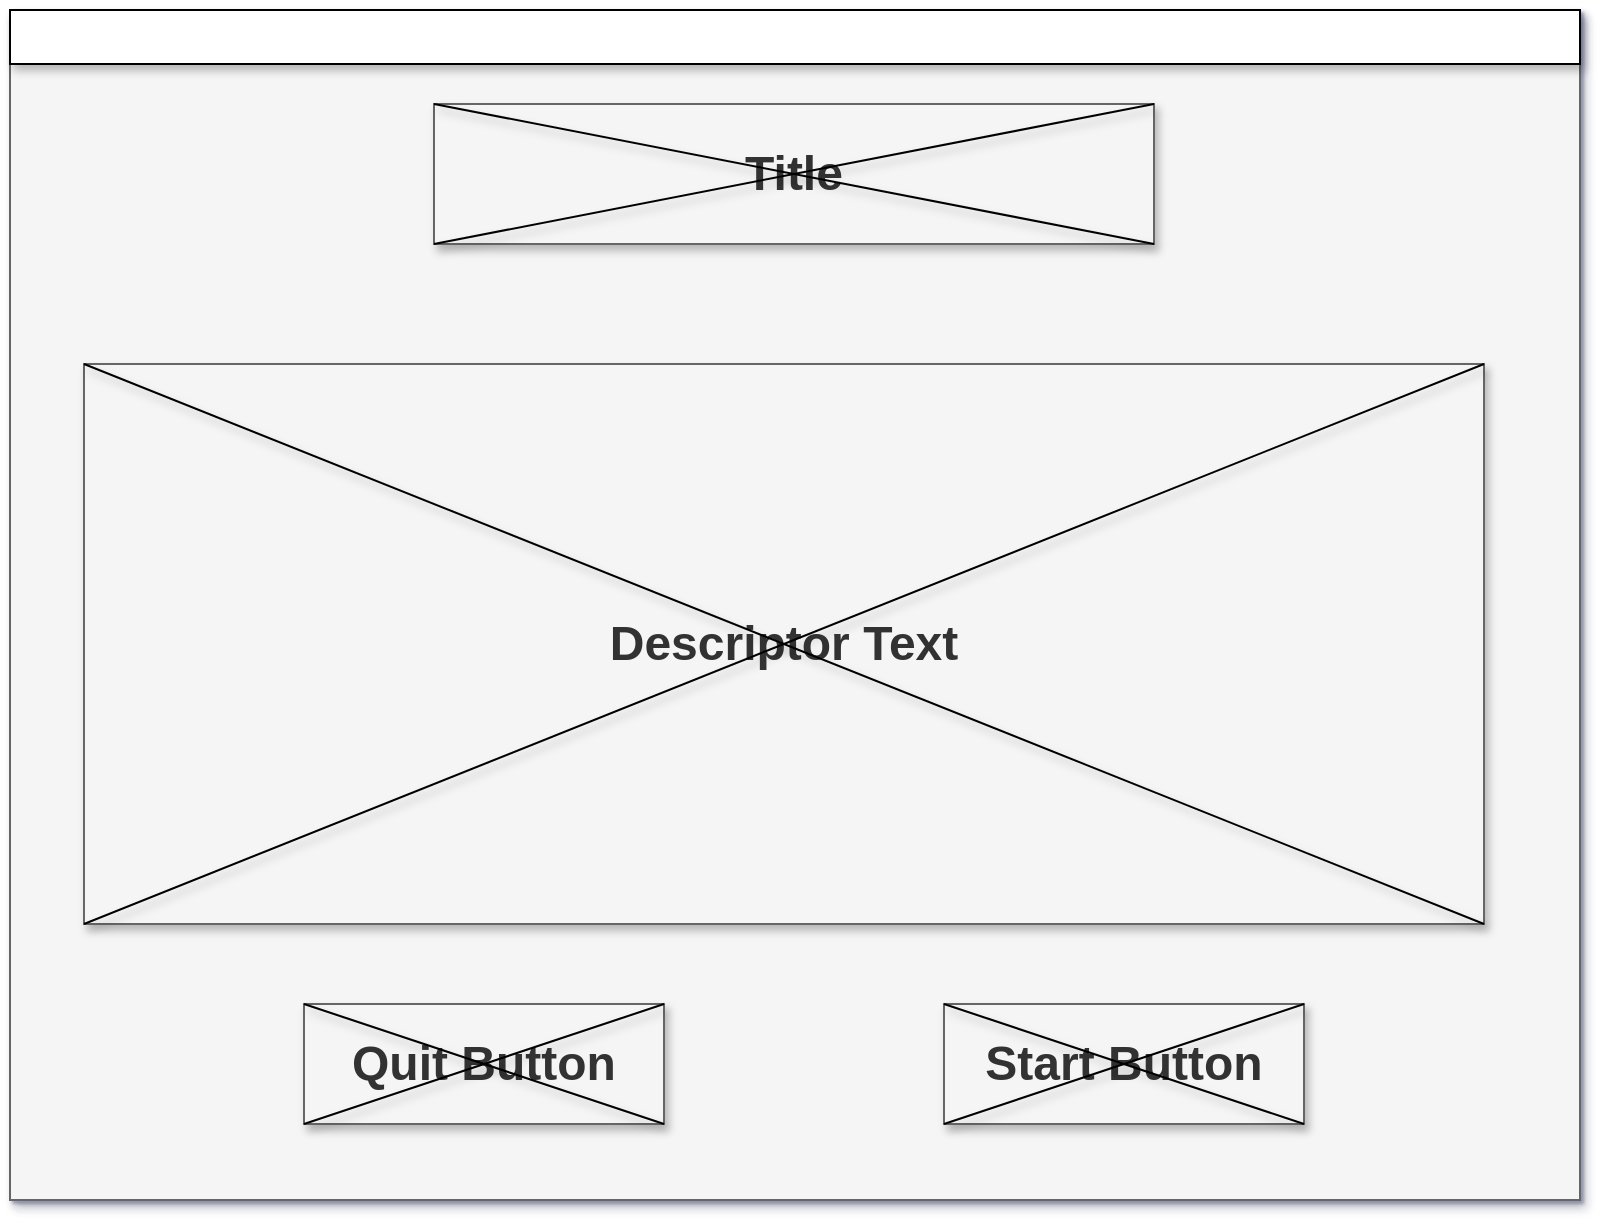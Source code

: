 <mxfile version="13.7.9" type="embed"><diagram id="FNPLsW9dklXyZ066ThEx" name="Page-1"><mxGraphModel dx="1160" dy="669" grid="1" gridSize="10" guides="1" tooltips="1" connect="1" arrows="1" fold="1" page="1" pageScale="1" pageWidth="850" pageHeight="1100" math="0" shadow="1"><root><mxCell id="0"/><mxCell id="1" parent="0"/><mxCell id="17" value="" style="group;shadow=1;" parent="1" vertex="1" connectable="0"><mxGeometry x="33" y="253" width="785" height="595" as="geometry"/></mxCell><mxCell id="2" value="" style="rounded=0;whiteSpace=wrap;html=1;fillColor=#f5f5f5;strokeColor=#666666;fontColor=#333333;shadow=1;" parent="17" vertex="1"><mxGeometry width="785" height="595" as="geometry"/></mxCell><mxCell id="4" value="" style="rounded=0;whiteSpace=wrap;html=1;shadow=1;" parent="17" vertex="1"><mxGeometry width="785" height="27" as="geometry"/></mxCell><mxCell id="9" value="" style="group;shadow=1;sketch=0;rounded=0;" parent="1" vertex="1" connectable="0"><mxGeometry x="70" y="430" width="700" height="280" as="geometry"/></mxCell><mxCell id="10" value="&lt;font style=&quot;font-size: 24px&quot;&gt;&lt;b&gt;Descriptor Text&lt;/b&gt;&lt;/font&gt;" style="rounded=0;whiteSpace=wrap;html=1;fillColor=#f5f5f5;strokeColor=#666666;fontColor=#333333;shadow=1;sketch=0;" parent="9" vertex="1"><mxGeometry width="700" height="280" as="geometry"/></mxCell><mxCell id="11" value="" style="endArrow=none;html=1;entryX=1;entryY=1;entryDx=0;entryDy=0;exitX=0;exitY=0;exitDx=0;exitDy=0;strokeColor=#030303;shadow=1;" parent="9" source="10" target="10" edge="1"><mxGeometry width="50" height="50" relative="1" as="geometry"><mxPoint x="100.0" y="-93.333" as="sourcePoint"/><mxPoint x="266.667" y="-210" as="targetPoint"/></mxGeometry></mxCell><mxCell id="12" value="" style="endArrow=none;html=1;entryX=0;entryY=1;entryDx=0;entryDy=0;exitX=1;exitY=0;exitDx=0;exitDy=0;strokeColor=#030303;shadow=1;" parent="9" source="10" target="10" edge="1"><mxGeometry width="50" height="50" relative="1" as="geometry"><mxPoint x="33.333" y="23.333" as="sourcePoint"/><mxPoint x="733.333" y="303.333" as="targetPoint"/></mxGeometry></mxCell><mxCell id="14" value="&lt;font style=&quot;font-size: 24px&quot;&gt;&lt;b&gt;Quit Button&lt;/b&gt;&lt;/font&gt;" style="rounded=0;whiteSpace=wrap;html=1;fillColor=#f5f5f5;strokeColor=#666666;fontColor=#333333;shadow=1;sketch=0;" parent="1" vertex="1"><mxGeometry x="180" y="750" width="180" height="60" as="geometry"/></mxCell><mxCell id="15" value="" style="endArrow=none;html=1;entryX=1;entryY=1;entryDx=0;entryDy=0;exitX=0;exitY=0;exitDx=0;exitDy=0;strokeColor=#030303;shadow=1;" parent="1" source="14" target="14" edge="1"><mxGeometry width="50" height="50" relative="1" as="geometry"><mxPoint x="405.714" y="750" as="sourcePoint"/><mxPoint x="448.571" y="725" as="targetPoint"/></mxGeometry></mxCell><mxCell id="16" value="" style="endArrow=none;html=1;entryX=0;entryY=1;entryDx=0;entryDy=0;exitX=1;exitY=0;exitDx=0;exitDy=0;strokeColor=#030303;shadow=1;" parent="1" source="14" target="14" edge="1"><mxGeometry width="50" height="50" relative="1" as="geometry"><mxPoint x="388.571" y="775" as="sourcePoint"/><mxPoint x="568.571" y="835" as="targetPoint"/></mxGeometry></mxCell><mxCell id="19" value="" style="group;shadow=1;sketch=0;rounded=0;" vertex="1" connectable="0" parent="1"><mxGeometry x="245" y="300" width="360" height="70" as="geometry"/></mxCell><mxCell id="20" value="&lt;font style=&quot;font-size: 24px&quot;&gt;&lt;b&gt;Title&lt;/b&gt;&lt;/font&gt;" style="rounded=0;whiteSpace=wrap;html=1;fillColor=#f5f5f5;strokeColor=#666666;fontColor=#333333;shadow=1;" vertex="1" parent="19"><mxGeometry width="360" height="70" as="geometry"/></mxCell><mxCell id="21" value="" style="endArrow=none;html=1;entryX=1;entryY=1;entryDx=0;entryDy=0;exitX=0;exitY=0;exitDx=0;exitDy=0;strokeColor=#030303;shadow=1;" edge="1" parent="19" source="20" target="20"><mxGeometry width="50" height="50" relative="1" as="geometry"><mxPoint x="51.429" y="-23.333" as="sourcePoint"/><mxPoint x="137.143" y="-52.5" as="targetPoint"/></mxGeometry></mxCell><mxCell id="22" value="" style="endArrow=none;html=1;entryX=0;entryY=1;entryDx=0;entryDy=0;exitX=1;exitY=0;exitDx=0;exitDy=0;strokeColor=#030303;shadow=1;" edge="1" parent="19" source="20" target="20"><mxGeometry width="50" height="50" relative="1" as="geometry"><mxPoint x="17.143" y="5.833" as="sourcePoint"/><mxPoint x="377.143" y="75.833" as="targetPoint"/></mxGeometry></mxCell><mxCell id="31" value="&lt;font style=&quot;font-size: 24px&quot;&gt;&lt;b&gt;Start Button&lt;/b&gt;&lt;/font&gt;" style="rounded=0;whiteSpace=wrap;html=1;fillColor=#f5f5f5;strokeColor=#666666;fontColor=#333333;shadow=1;sketch=0;" vertex="1" parent="1"><mxGeometry x="500" y="750" width="180" height="60" as="geometry"/></mxCell><mxCell id="32" value="" style="endArrow=none;html=1;entryX=1;entryY=1;entryDx=0;entryDy=0;exitX=0;exitY=0;exitDx=0;exitDy=0;strokeColor=#030303;shadow=1;" edge="1" parent="1" source="31" target="31"><mxGeometry width="50" height="50" relative="1" as="geometry"><mxPoint x="630.714" y="750" as="sourcePoint"/><mxPoint x="673.571" y="725" as="targetPoint"/></mxGeometry></mxCell><mxCell id="33" value="" style="endArrow=none;html=1;entryX=0;entryY=1;entryDx=0;entryDy=0;exitX=1;exitY=0;exitDx=0;exitDy=0;strokeColor=#030303;shadow=1;" edge="1" parent="1" source="31" target="31"><mxGeometry width="50" height="50" relative="1" as="geometry"><mxPoint x="613.571" y="775" as="sourcePoint"/><mxPoint x="793.571" y="835" as="targetPoint"/></mxGeometry></mxCell></root></mxGraphModel></diagram></mxfile>